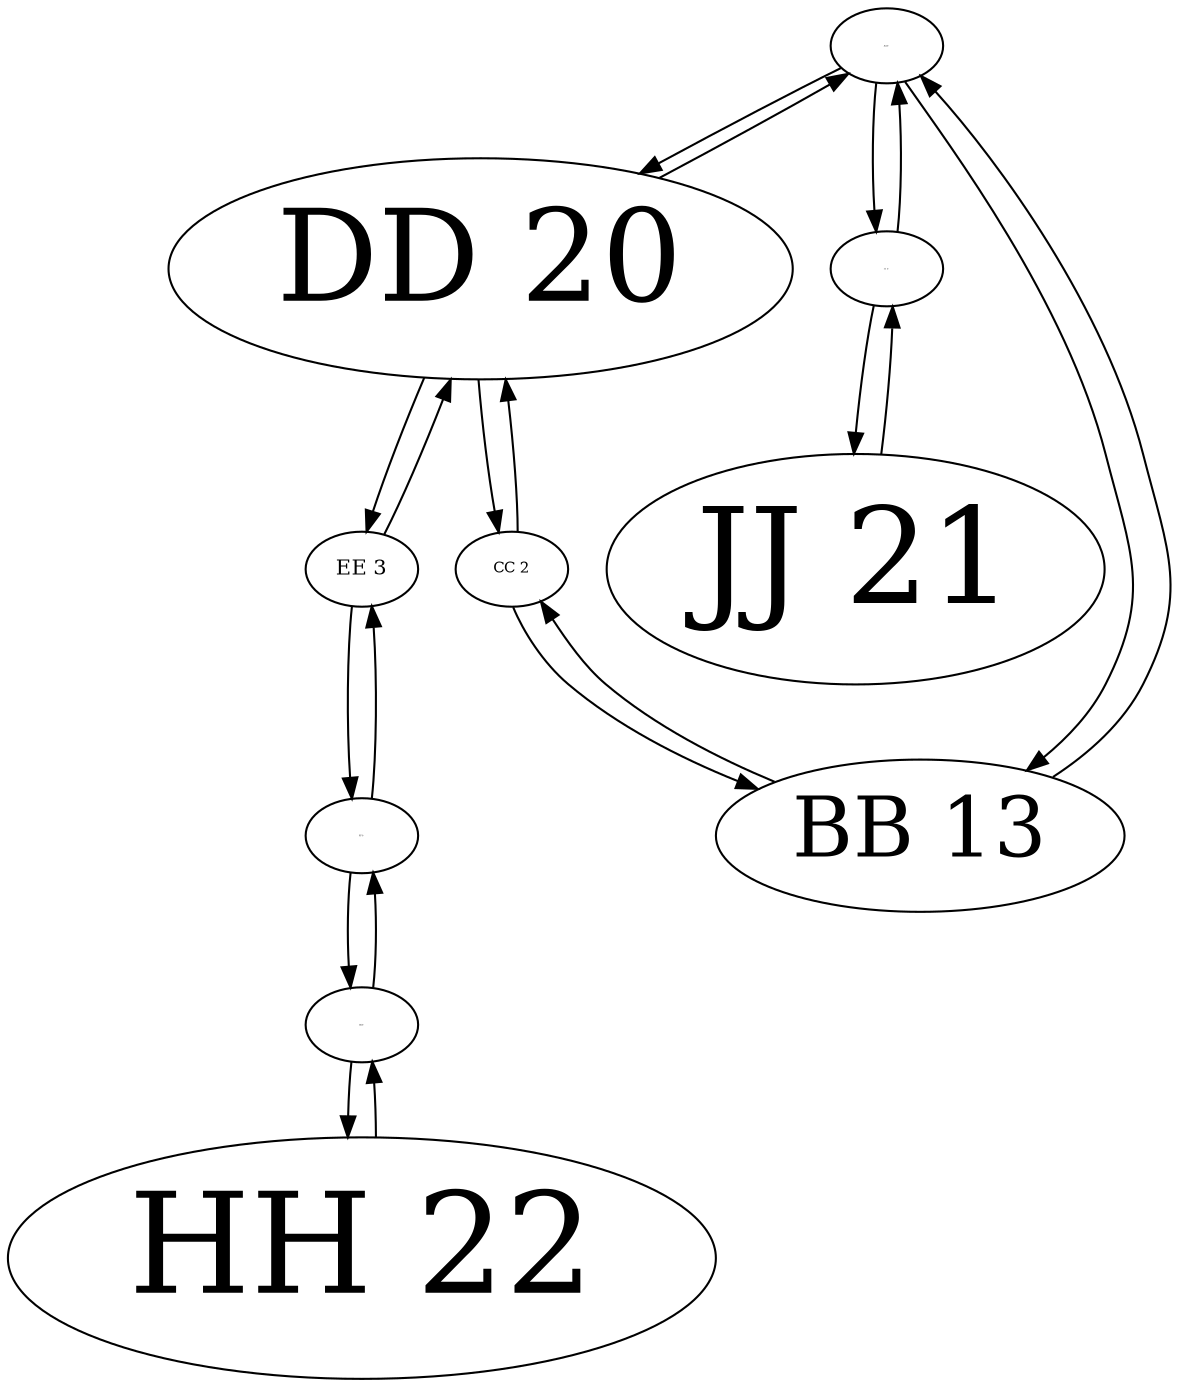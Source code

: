 strict digraph { 
  

  AA [fontsize=1 label="AA 0"]
  AA -> DD
  AA -> II
  AA -> BB
  BB [fontsize=40 label="BB 13"]
  BB -> CC
  BB -> AA
  CC [fontsize=7 label="CC 2"]
  CC -> DD
  CC -> BB
  DD [fontsize=61 label="DD 20"]
  DD -> CC
  DD -> AA
  DD -> EE
  EE [fontsize=10 label="EE 3"]
  EE -> FF
  EE -> DD
  FF [fontsize=1 label="FF 0"]
  FF -> EE
  FF -> GG
  GG [fontsize=1 label="GG 0"]
  GG -> FF
  GG -> HH
  HH [fontsize=67 label="HH 22"]
  HH -> GG
  II [fontsize=1 label="II 0"]
  II -> AA
  II -> JJ
  JJ [fontsize=64 label="JJ 21"]
  JJ -> II


}